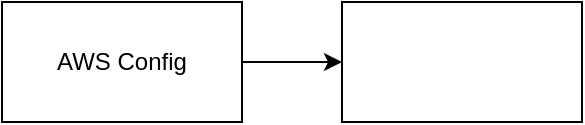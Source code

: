<mxfile version="13.7.9" type="device" pages="2"><diagram id="68TPkjlMl5BhXrdiw4Ae" name="Page-1"><mxGraphModel dx="949" dy="605" grid="1" gridSize="10" guides="1" tooltips="1" connect="1" arrows="1" fold="1" page="1" pageScale="1" pageWidth="850" pageHeight="1100" math="0" shadow="0"><root><mxCell id="0"/><mxCell id="1" parent="0"/><mxCell id="ZLHgDUFuMuOwmUETjubM-3" style="edgeStyle=orthogonalEdgeStyle;rounded=0;orthogonalLoop=1;jettySize=auto;html=1;" edge="1" parent="1" source="ZLHgDUFuMuOwmUETjubM-1" target="ZLHgDUFuMuOwmUETjubM-2"><mxGeometry relative="1" as="geometry"/></mxCell><mxCell id="ZLHgDUFuMuOwmUETjubM-1" value="AWS Config" style="rounded=0;whiteSpace=wrap;html=1;" vertex="1" parent="1"><mxGeometry x="50" y="150" width="120" height="60" as="geometry"/></mxCell><mxCell id="ZLHgDUFuMuOwmUETjubM-2" value="" style="rounded=0;whiteSpace=wrap;html=1;" vertex="1" parent="1"><mxGeometry x="220" y="150" width="120" height="60" as="geometry"/></mxCell></root></mxGraphModel></diagram><diagram id="HKHSMx25-7tOFTcBK8Yc" name="Page-2"><mxGraphModel dx="949" dy="605" grid="1" gridSize="10" guides="1" tooltips="1" connect="1" arrows="1" fold="1" page="1" pageScale="1" pageWidth="850" pageHeight="1100" math="0" shadow="0"><root><mxCell id="E_bjvHyok1yImtkCCkiT-0"/><mxCell id="E_bjvHyok1yImtkCCkiT-1" parent="E_bjvHyok1yImtkCCkiT-0"/><mxCell id="E_bjvHyok1yImtkCCkiT-8" style="edgeStyle=orthogonalEdgeStyle;rounded=0;orthogonalLoop=1;jettySize=auto;html=1;" edge="1" parent="E_bjvHyok1yImtkCCkiT-1" source="E_bjvHyok1yImtkCCkiT-2" target="E_bjvHyok1yImtkCCkiT-6"><mxGeometry relative="1" as="geometry"/></mxCell><mxCell id="E_bjvHyok1yImtkCCkiT-9" style="edgeStyle=orthogonalEdgeStyle;rounded=0;orthogonalLoop=1;jettySize=auto;html=1;" edge="1" parent="E_bjvHyok1yImtkCCkiT-1" source="E_bjvHyok1yImtkCCkiT-2" target="E_bjvHyok1yImtkCCkiT-5"><mxGeometry relative="1" as="geometry"/></mxCell><mxCell id="E_bjvHyok1yImtkCCkiT-10" style="edgeStyle=orthogonalEdgeStyle;rounded=0;orthogonalLoop=1;jettySize=auto;html=1;" edge="1" parent="E_bjvHyok1yImtkCCkiT-1" source="E_bjvHyok1yImtkCCkiT-2" target="E_bjvHyok1yImtkCCkiT-7"><mxGeometry relative="1" as="geometry"/></mxCell><mxCell id="E_bjvHyok1yImtkCCkiT-2" value="Root Account" style="rounded=0;whiteSpace=wrap;html=1;" vertex="1" parent="E_bjvHyok1yImtkCCkiT-1"><mxGeometry x="320" y="40" width="120" height="60" as="geometry"/></mxCell><mxCell id="E_bjvHyok1yImtkCCkiT-3" value="Workload 2" style="rounded=0;whiteSpace=wrap;html=1;" vertex="1" parent="E_bjvHyok1yImtkCCkiT-1"><mxGeometry x="50" y="460" width="120" height="60" as="geometry"/></mxCell><mxCell id="E_bjvHyok1yImtkCCkiT-13" style="edgeStyle=orthogonalEdgeStyle;rounded=0;orthogonalLoop=1;jettySize=auto;html=1;" edge="1" parent="E_bjvHyok1yImtkCCkiT-1" source="E_bjvHyok1yImtkCCkiT-5" target="E_bjvHyok1yImtkCCkiT-12"><mxGeometry relative="1" as="geometry"><Array as="points"><mxPoint x="20" y="200"/><mxPoint x="20" y="300"/></Array></mxGeometry></mxCell><mxCell id="E_bjvHyok1yImtkCCkiT-14" style="edgeStyle=orthogonalEdgeStyle;rounded=0;orthogonalLoop=1;jettySize=auto;html=1;entryX=0;entryY=0.75;entryDx=0;entryDy=0;" edge="1" parent="E_bjvHyok1yImtkCCkiT-1" source="E_bjvHyok1yImtkCCkiT-5" target="E_bjvHyok1yImtkCCkiT-15"><mxGeometry relative="1" as="geometry"><mxPoint x="20" y="440" as="targetPoint"/><Array as="points"><mxPoint x="20" y="200"/><mxPoint x="20" y="400"/><mxPoint x="50" y="400"/></Array></mxGeometry></mxCell><mxCell id="E_bjvHyok1yImtkCCkiT-17" style="edgeStyle=orthogonalEdgeStyle;rounded=0;orthogonalLoop=1;jettySize=auto;html=1;" edge="1" parent="E_bjvHyok1yImtkCCkiT-1" source="E_bjvHyok1yImtkCCkiT-5" target="E_bjvHyok1yImtkCCkiT-3"><mxGeometry relative="1" as="geometry"><Array as="points"><mxPoint x="20" y="200"/><mxPoint x="20" y="490"/></Array></mxGeometry></mxCell><mxCell id="E_bjvHyok1yImtkCCkiT-5" value="OU=Prod" style="rounded=1;whiteSpace=wrap;html=1;" vertex="1" parent="E_bjvHyok1yImtkCCkiT-1"><mxGeometry x="50" y="170" width="120" height="60" as="geometry"/></mxCell><mxCell id="E_bjvHyok1yImtkCCkiT-6" value="OU=NonProd" style="rounded=1;whiteSpace=wrap;html=1;" vertex="1" parent="E_bjvHyok1yImtkCCkiT-1"><mxGeometry x="320" y="170" width="120" height="60" as="geometry"/></mxCell><mxCell id="E_bjvHyok1yImtkCCkiT-7" value="OU=Core" style="rounded=1;whiteSpace=wrap;html=1;" vertex="1" parent="E_bjvHyok1yImtkCCkiT-1"><mxGeometry x="570" y="170" width="120" height="60" as="geometry"/></mxCell><mxCell id="E_bjvHyok1yImtkCCkiT-11" value="" style="rounded=0;whiteSpace=wrap;html=1;" vertex="1" parent="E_bjvHyok1yImtkCCkiT-1"><mxGeometry x="320" y="260" width="120" height="60" as="geometry"/></mxCell><mxCell id="E_bjvHyok1yImtkCCkiT-12" value="Security" style="rounded=0;whiteSpace=wrap;html=1;" vertex="1" parent="E_bjvHyok1yImtkCCkiT-1"><mxGeometry x="50" y="270" width="120" height="60" as="geometry"/></mxCell><mxCell id="E_bjvHyok1yImtkCCkiT-15" value="Workload 1" style="rounded=0;whiteSpace=wrap;html=1;" vertex="1" parent="E_bjvHyok1yImtkCCkiT-1"><mxGeometry x="50" y="360" width="120" height="60" as="geometry"/></mxCell><mxCell id="E_bjvHyok1yImtkCCkiT-19" value="" style="rounded=0;whiteSpace=wrap;html=1;" vertex="1" parent="E_bjvHyok1yImtkCCkiT-1"><mxGeometry x="320" y="350" width="120" height="60" as="geometry"/></mxCell><mxCell id="E_bjvHyok1yImtkCCkiT-20" value="" style="rounded=0;whiteSpace=wrap;html=1;" vertex="1" parent="E_bjvHyok1yImtkCCkiT-1"><mxGeometry x="320" y="440" width="120" height="60" as="geometry"/></mxCell><mxCell id="E_bjvHyok1yImtkCCkiT-30" style="edgeStyle=orthogonalEdgeStyle;rounded=0;orthogonalLoop=1;jettySize=auto;html=1;entryX=1;entryY=0.75;entryDx=0;entryDy=0;" edge="1" parent="E_bjvHyok1yImtkCCkiT-1" source="E_bjvHyok1yImtkCCkiT-22" target="E_bjvHyok1yImtkCCkiT-15"><mxGeometry relative="1" as="geometry"><Array as="points"><mxPoint x="260" y="280"/><mxPoint x="260" y="405"/></Array></mxGeometry></mxCell><mxCell id="E_bjvHyok1yImtkCCkiT-33" value="" style="edgeStyle=orthogonalEdgeStyle;rounded=0;orthogonalLoop=1;jettySize=auto;html=1;" edge="1" parent="E_bjvHyok1yImtkCCkiT-1" source="E_bjvHyok1yImtkCCkiT-22" target="E_bjvHyok1yImtkCCkiT-24"><mxGeometry relative="1" as="geometry"/></mxCell><mxCell id="E_bjvHyok1yImtkCCkiT-22" value="" style="verticalLabelPosition=bottom;html=1;verticalAlign=top;align=center;strokeColor=none;fillColor=#00BEF2;shape=mxgraph.azure.git_repository;" vertex="1" parent="E_bjvHyok1yImtkCCkiT-1"><mxGeometry x="180" y="260" width="40" height="40" as="geometry"/></mxCell><mxCell id="E_bjvHyok1yImtkCCkiT-31" style="edgeStyle=orthogonalEdgeStyle;rounded=0;orthogonalLoop=1;jettySize=auto;html=1;entryX=1;entryY=0.75;entryDx=0;entryDy=0;" edge="1" parent="E_bjvHyok1yImtkCCkiT-1" source="E_bjvHyok1yImtkCCkiT-24" target="E_bjvHyok1yImtkCCkiT-3"><mxGeometry relative="1" as="geometry"><Array as="points"><mxPoint x="200" y="505"/></Array></mxGeometry></mxCell><mxCell id="E_bjvHyok1yImtkCCkiT-24" value="" style="verticalLabelPosition=bottom;html=1;verticalAlign=top;align=center;strokeColor=none;fillColor=#00BEF2;shape=mxgraph.azure.git_repository;" vertex="1" parent="E_bjvHyok1yImtkCCkiT-1"><mxGeometry x="180" y="310" width="40" height="40" as="geometry"/></mxCell><mxCell id="E_bjvHyok1yImtkCCkiT-25" value="Config Pack&lt;br&gt;for W1" style="text;html=1;align=center;verticalAlign=middle;resizable=0;points=[];autosize=1;" vertex="1" parent="E_bjvHyok1yImtkCCkiT-1"><mxGeometry x="160" y="250" width="80" height="30" as="geometry"/></mxCell><mxCell id="E_bjvHyok1yImtkCCkiT-29" value="Config Pack &lt;br&gt;for W2" style="text;html=1;align=center;verticalAlign=middle;resizable=0;points=[];autosize=1;" vertex="1" parent="E_bjvHyok1yImtkCCkiT-1"><mxGeometry x="160" y="305" width="80" height="30" as="geometry"/></mxCell><mxCell id="E_bjvHyok1yImtkCCkiT-32" value="" style="outlineConnect=0;dashed=0;verticalLabelPosition=bottom;verticalAlign=top;align=center;html=1;shape=mxgraph.aws3.config;fillColor=#759C3E;gradientColor=none;" vertex="1" parent="E_bjvHyok1yImtkCCkiT-1"><mxGeometry x="50" y="250" width="30" height="40" as="geometry"/></mxCell><mxCell id="E_bjvHyok1yImtkCCkiT-34" value="" style="verticalLabelPosition=bottom;html=1;verticalAlign=top;align=center;strokeColor=none;fillColor=#00BEF2;shape=mxgraph.azure.git_repository;" vertex="1" parent="E_bjvHyok1yImtkCCkiT-1"><mxGeometry x="180" y="210" width="40" height="40" as="geometry"/></mxCell><mxCell id="E_bjvHyok1yImtkCCkiT-36" value="Common &lt;br&gt;Config Pack" style="text;html=1;align=center;verticalAlign=middle;resizable=0;points=[];autosize=1;" vertex="1" parent="E_bjvHyok1yImtkCCkiT-1"><mxGeometry x="160" y="195" width="80" height="30" as="geometry"/></mxCell></root></mxGraphModel></diagram></mxfile>
